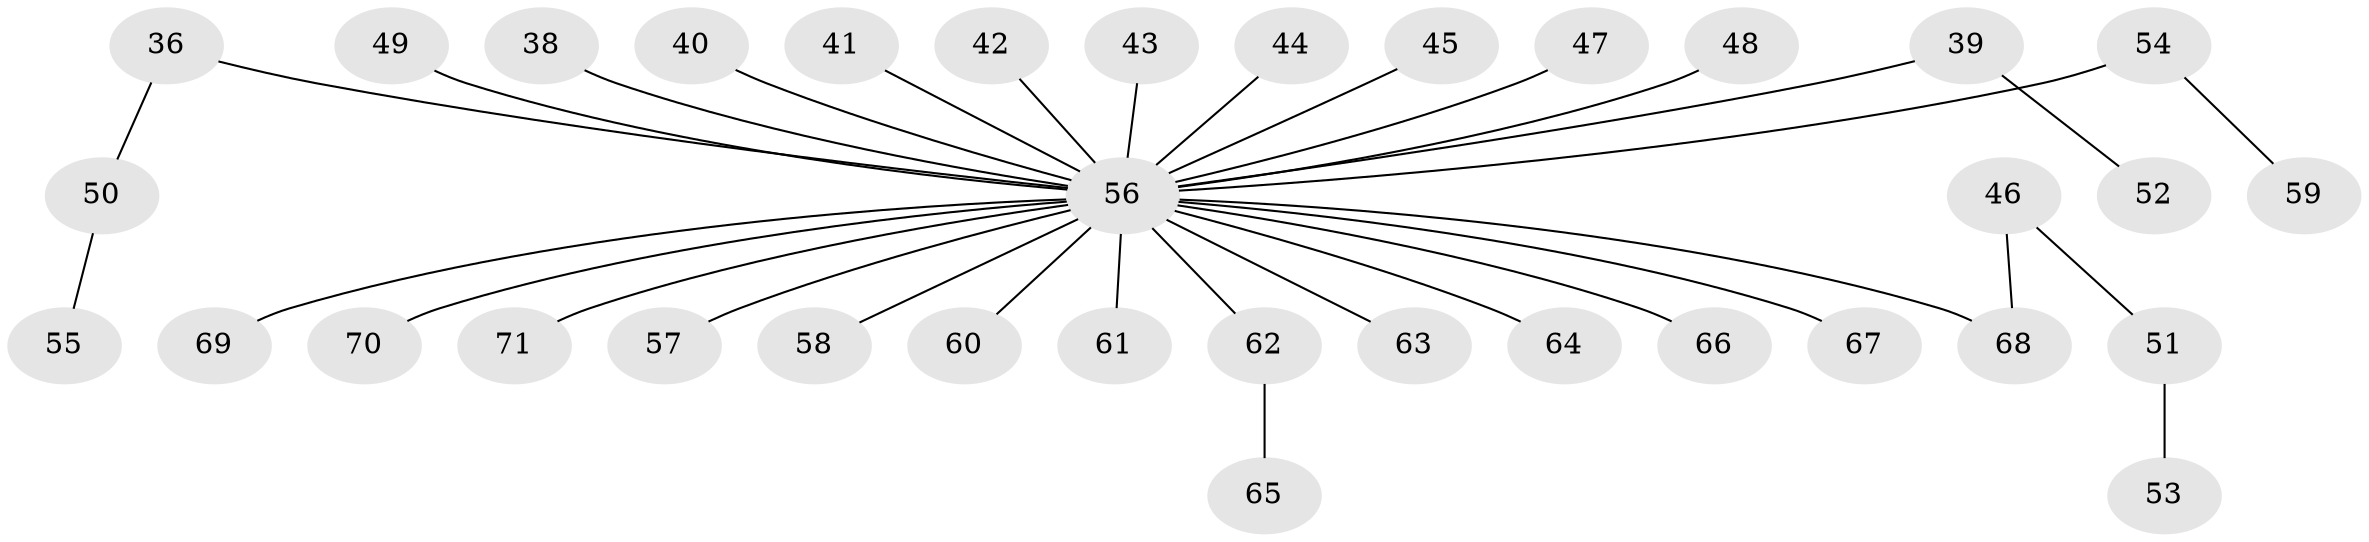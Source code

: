 // original degree distribution, {4: 0.08450704225352113, 8: 0.014084507042253521, 2: 0.30985915492957744, 3: 0.07042253521126761, 5: 0.04225352112676056, 1: 0.4788732394366197}
// Generated by graph-tools (version 1.1) at 2025/53/03/09/25 04:53:12]
// undirected, 35 vertices, 34 edges
graph export_dot {
graph [start="1"]
  node [color=gray90,style=filled];
  36;
  38;
  39;
  40;
  41;
  42;
  43 [super="+35"];
  44;
  45;
  46;
  47;
  48;
  49;
  50;
  51;
  52;
  53;
  54;
  55;
  56 [super="+12+23+27+25+34+29+30+32+33+37"];
  57;
  58;
  59;
  60;
  61;
  62;
  63;
  64;
  65;
  66;
  67;
  68 [super="+20"];
  69;
  70;
  71;
  36 -- 50;
  36 -- 56;
  38 -- 56;
  39 -- 52;
  39 -- 56;
  40 -- 56;
  41 -- 56;
  42 -- 56;
  43 -- 56;
  44 -- 56;
  45 -- 56;
  46 -- 51;
  46 -- 68;
  47 -- 56;
  48 -- 56;
  49 -- 56;
  50 -- 55;
  51 -- 53;
  54 -- 59;
  54 -- 56;
  56 -- 68;
  56 -- 70;
  56 -- 60;
  56 -- 64;
  56 -- 66;
  56 -- 58;
  56 -- 61;
  56 -- 63;
  56 -- 71;
  56 -- 62;
  56 -- 57;
  56 -- 67;
  56 -- 69;
  62 -- 65;
}
